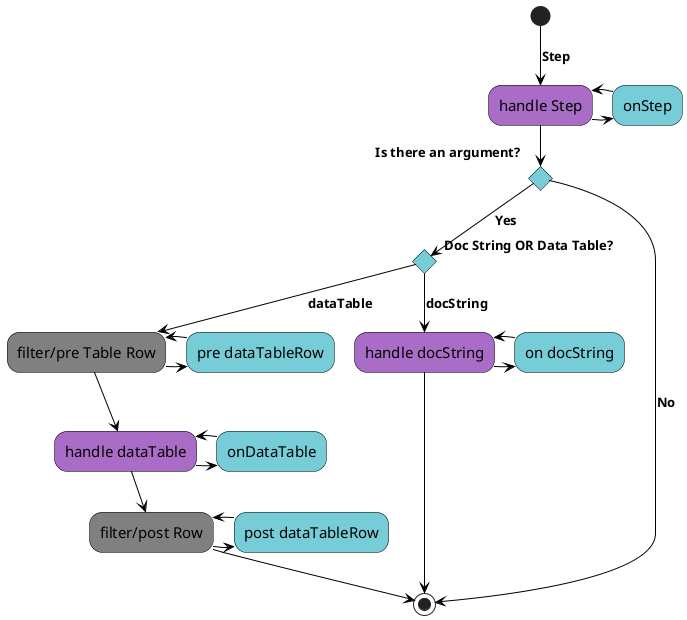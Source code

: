 @startuml
skinparam activity {
BackgroundColor #76CDD8
BackgroundColor<<apply>> #80DA2B
BackgroundColor<<filter>> #808080
BackgroundColor<<handle>> #AA6DC7
ArrowColor black
ArrowFontSize 13
ArrowFontStyle bold
ArrowFontName Segoe UI
BorderColor black
FontName Segoe UI
FontSize 15
}
(*) -->[Step] "handle Step"<<handle>>
-right-> "onStep"
-left-> "handle Step"<<handle>>
If "Is there an argument?"
--> [Yes] If "Doc String OR Data Table?"
	-->[docString] "handle docString"<<handle>>
	-right-> "on docString"
	-left-> "handle docString"<<handle>>
	--> (*)
	else
	--> [dataTable] "filter/pre Table Row"
	-right-> "pre dataTableRow"
	-left-> "filter/pre Table Row"<<filter>>
	--> "handle dataTable"<<handle>>
	-right-> "onDataTable"
	-left-> "handle dataTable"<<handle>>
	--> "filter/post Row"
	-right-> "post dataTableRow"
	-left-> "filter/post Row"<<filter>>
	--> (*)
endif
else
-->[No] (*)
@enduml
